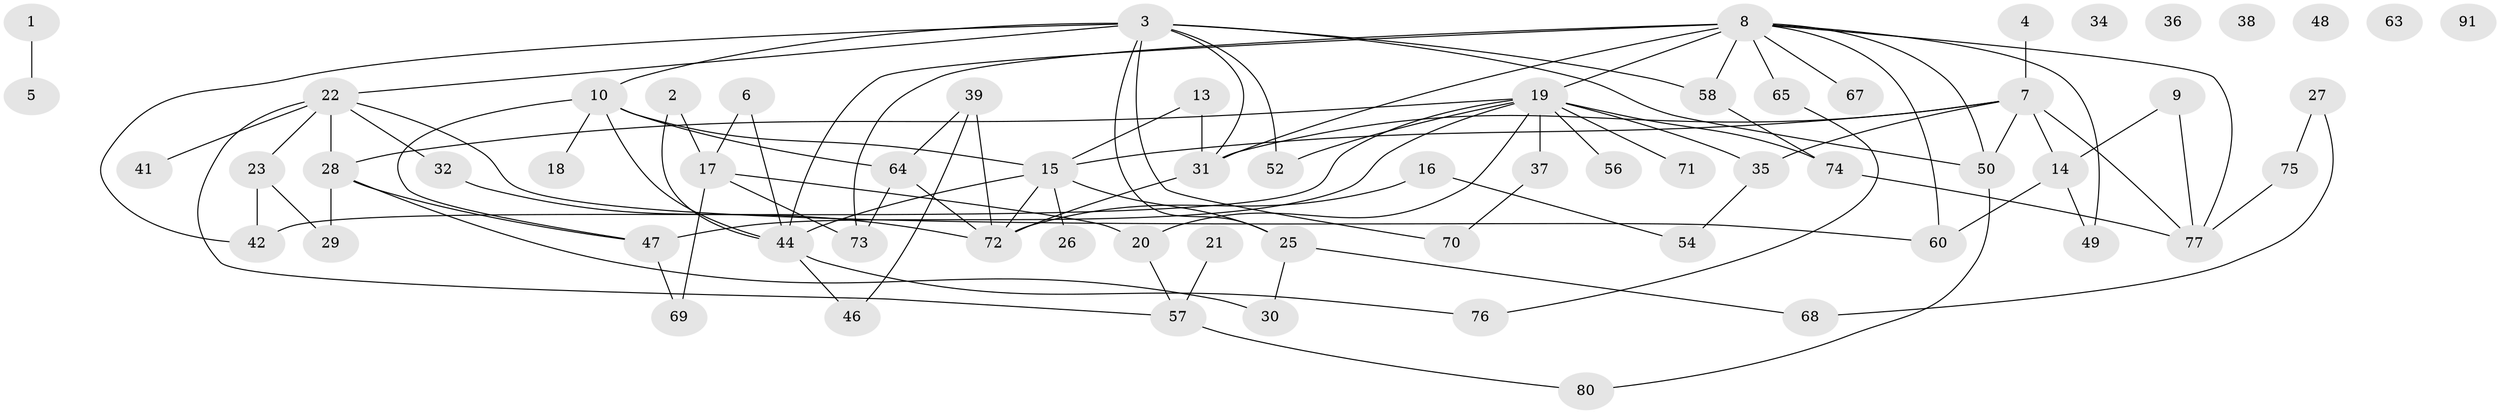 // original degree distribution, {1: 0.16129032258064516, 2: 0.23655913978494625, 4: 0.15053763440860216, 3: 0.23655913978494625, 6: 0.03225806451612903, 5: 0.10752688172043011, 0: 0.06451612903225806, 7: 0.010752688172043012}
// Generated by graph-tools (version 1.1) at 2025/16/03/04/25 18:16:32]
// undirected, 65 vertices, 97 edges
graph export_dot {
graph [start="1"]
  node [color=gray90,style=filled];
  1;
  2;
  3 [super="+12"];
  4 [super="+40"];
  5;
  6;
  7 [super="+82"];
  8 [super="+59+62"];
  9 [super="+84+11"];
  10 [super="+81"];
  13;
  14 [super="+24"];
  15 [super="+61+90"];
  16 [super="+86"];
  17 [super="+83"];
  18;
  19 [super="+43"];
  20 [super="+33"];
  21;
  22 [super="+55"];
  23;
  25;
  26;
  27;
  28;
  29;
  30;
  31;
  32;
  34;
  35;
  36;
  37;
  38;
  39 [super="+66"];
  41;
  42;
  44 [super="+51+45"];
  46;
  47;
  48;
  49;
  50;
  52;
  54;
  56;
  57;
  58;
  60;
  63;
  64;
  65;
  67;
  68;
  69;
  70;
  71;
  72 [super="+78"];
  73;
  74;
  75;
  76;
  77;
  80;
  91;
  1 -- 5;
  2 -- 44;
  2 -- 17;
  3 -- 52;
  3 -- 70;
  3 -- 10;
  3 -- 42;
  3 -- 50;
  3 -- 22;
  3 -- 25;
  3 -- 58;
  3 -- 31;
  4 -- 7;
  6 -- 44;
  6 -- 17;
  7 -- 50;
  7 -- 35;
  7 -- 31;
  7 -- 77;
  7 -- 15;
  7 -- 14;
  8 -- 60;
  8 -- 65;
  8 -- 49;
  8 -- 67;
  8 -- 77;
  8 -- 73;
  8 -- 58;
  8 -- 50;
  8 -- 19 [weight=2];
  8 -- 31;
  8 -- 44;
  9 -- 77;
  9 -- 14;
  10 -- 64;
  10 -- 15;
  10 -- 18;
  10 -- 47;
  10 -- 44;
  13 -- 31;
  13 -- 15;
  14 -- 49;
  14 -- 60;
  15 -- 72;
  15 -- 26;
  15 -- 25;
  15 -- 44;
  16 -- 72;
  16 -- 54;
  17 -- 20;
  17 -- 69;
  17 -- 73;
  19 -- 35;
  19 -- 37;
  19 -- 42;
  19 -- 71;
  19 -- 74;
  19 -- 47 [weight=2];
  19 -- 20;
  19 -- 52;
  19 -- 56;
  19 -- 28;
  20 -- 57;
  21 -- 57;
  22 -- 28;
  22 -- 41;
  22 -- 57;
  22 -- 32;
  22 -- 60;
  22 -- 23;
  23 -- 29;
  23 -- 42;
  25 -- 30;
  25 -- 68;
  27 -- 68;
  27 -- 75;
  28 -- 29;
  28 -- 30;
  28 -- 47;
  31 -- 72;
  32 -- 72;
  35 -- 54;
  37 -- 70;
  39 -- 46;
  39 -- 72 [weight=2];
  39 -- 64;
  44 -- 46;
  44 -- 76;
  47 -- 69;
  50 -- 80;
  57 -- 80;
  58 -- 74;
  64 -- 72;
  64 -- 73;
  65 -- 76;
  74 -- 77;
  75 -- 77;
}
